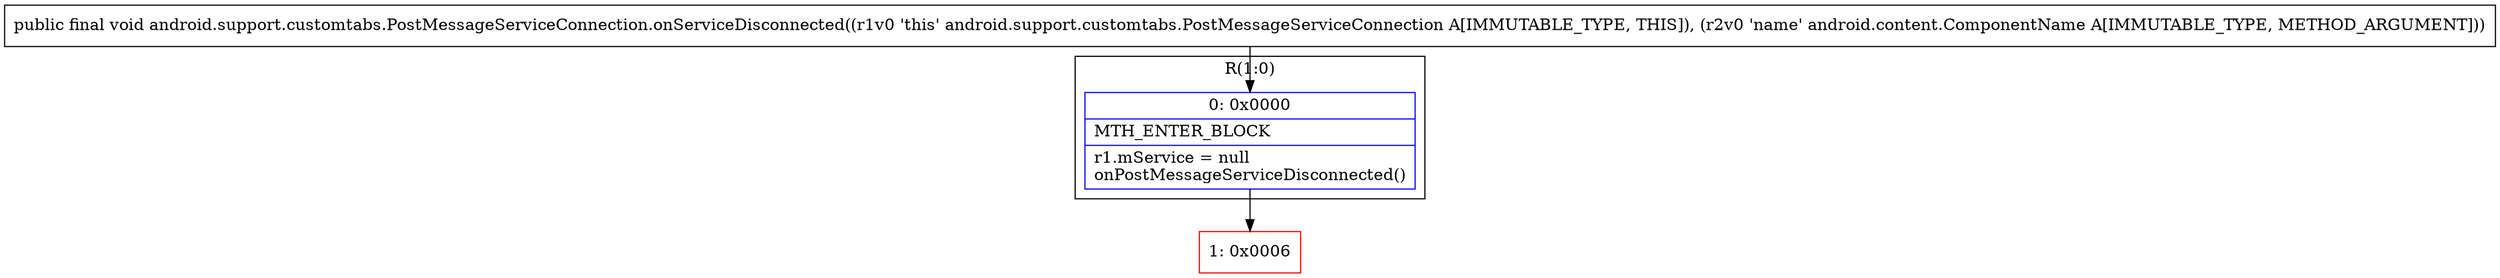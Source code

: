 digraph "CFG forandroid.support.customtabs.PostMessageServiceConnection.onServiceDisconnected(Landroid\/content\/ComponentName;)V" {
subgraph cluster_Region_133325133 {
label = "R(1:0)";
node [shape=record,color=blue];
Node_0 [shape=record,label="{0\:\ 0x0000|MTH_ENTER_BLOCK\l|r1.mService = null\lonPostMessageServiceDisconnected()\l}"];
}
Node_1 [shape=record,color=red,label="{1\:\ 0x0006}"];
MethodNode[shape=record,label="{public final void android.support.customtabs.PostMessageServiceConnection.onServiceDisconnected((r1v0 'this' android.support.customtabs.PostMessageServiceConnection A[IMMUTABLE_TYPE, THIS]), (r2v0 'name' android.content.ComponentName A[IMMUTABLE_TYPE, METHOD_ARGUMENT])) }"];
MethodNode -> Node_0;
Node_0 -> Node_1;
}

